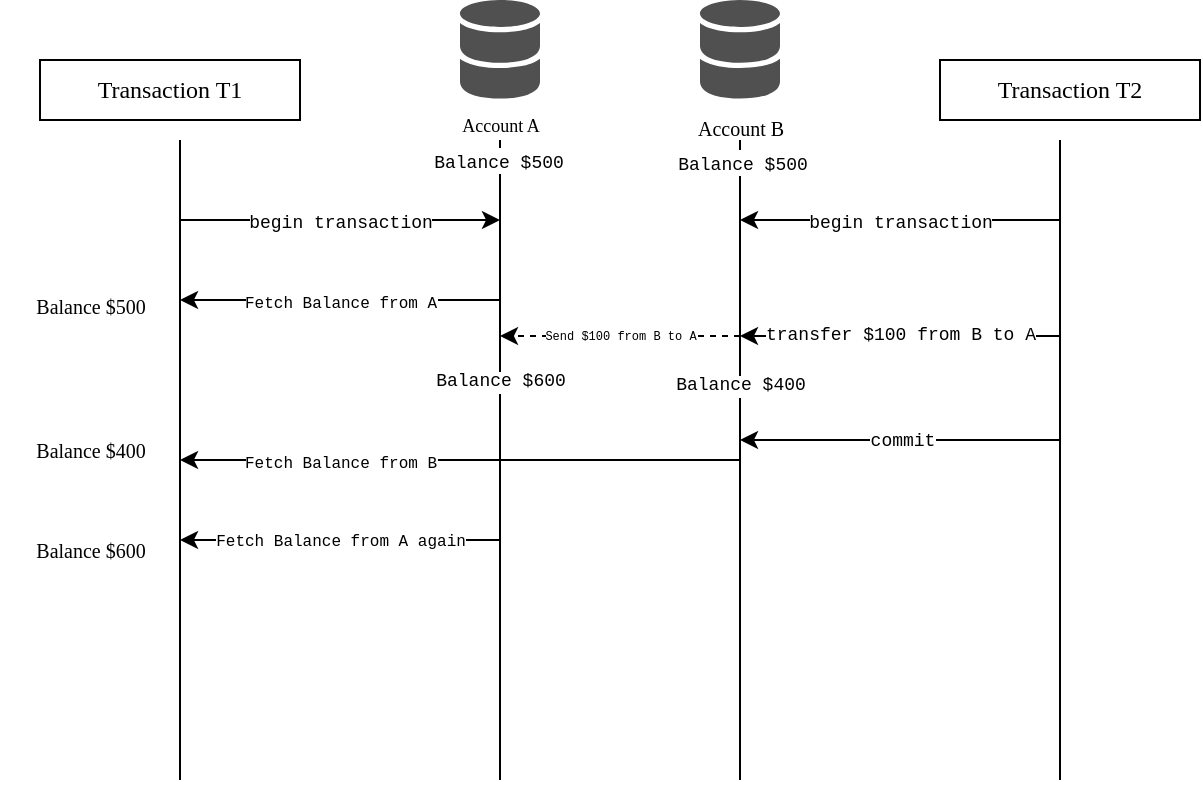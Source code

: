 <mxfile version="25.0.3">
  <diagram name="Page-1" id="4fR8Knwz0PV1LSwJ4ule">
    <mxGraphModel dx="1666" dy="570" grid="1" gridSize="10" guides="1" tooltips="1" connect="1" arrows="1" fold="1" page="1" pageScale="1" pageWidth="850" pageHeight="1100" math="0" shadow="0">
      <root>
        <mxCell id="0" />
        <mxCell id="1" parent="0" />
        <mxCell id="4bO4SZbr5IVygMqHIden-1" value="" style="endArrow=none;html=1;rounded=0;" parent="1" edge="1">
          <mxGeometry width="50" height="50" relative="1" as="geometry">
            <mxPoint x="200" y="600" as="sourcePoint" />
            <mxPoint x="200" y="280" as="targetPoint" />
          </mxGeometry>
        </mxCell>
        <mxCell id="4bO4SZbr5IVygMqHIden-42" value="&lt;font style=&quot;font-size: 9px;&quot; face=&quot;Courier New&quot;&gt;Balance $500&lt;/font&gt;" style="edgeLabel;html=1;align=center;verticalAlign=middle;resizable=0;points=[];" parent="4bO4SZbr5IVygMqHIden-1" vertex="1" connectable="0">
          <mxGeometry x="0.938" y="1" relative="1" as="geometry">
            <mxPoint as="offset" />
          </mxGeometry>
        </mxCell>
        <mxCell id="4bO4SZbr5IVygMqHIden-64" value="Balance $600" style="edgeLabel;html=1;align=center;verticalAlign=middle;resizable=0;points=[];fontFamily=Courier New;fontSize=9;" parent="4bO4SZbr5IVygMqHIden-1" vertex="1" connectable="0">
          <mxGeometry x="0.245" relative="1" as="geometry">
            <mxPoint as="offset" />
          </mxGeometry>
        </mxCell>
        <mxCell id="4bO4SZbr5IVygMqHIden-5" value="&lt;font style=&quot;font-size: 9px;&quot; face=&quot;Verdana&quot;&gt;Account A&lt;/font&gt;" style="sketch=0;shadow=0;dashed=0;html=1;strokeColor=none;fillColor=#505050;labelPosition=center;verticalLabelPosition=bottom;verticalAlign=top;outlineConnect=0;align=center;shape=mxgraph.office.databases.database_mini_2;fontSize=10;" parent="1" vertex="1">
          <mxGeometry x="180" y="210" width="40" height="50" as="geometry" />
        </mxCell>
        <mxCell id="4bO4SZbr5IVygMqHIden-40" value="" style="endArrow=none;html=1;rounded=0;" parent="1" edge="1">
          <mxGeometry width="50" height="50" relative="1" as="geometry">
            <mxPoint x="320" y="600" as="sourcePoint" />
            <mxPoint x="320" y="280" as="targetPoint" />
          </mxGeometry>
        </mxCell>
        <mxCell id="4bO4SZbr5IVygMqHIden-43" value="&lt;font style=&quot;font-size: 9px;&quot; face=&quot;Courier New&quot;&gt;Balance $500&lt;/font&gt;" style="edgeLabel;html=1;align=center;verticalAlign=middle;resizable=0;points=[];" parent="4bO4SZbr5IVygMqHIden-40" vertex="1" connectable="0">
          <mxGeometry x="0.932" y="-1" relative="1" as="geometry">
            <mxPoint as="offset" />
          </mxGeometry>
        </mxCell>
        <mxCell id="4bO4SZbr5IVygMqHIden-65" value="Balance $400" style="edgeLabel;html=1;align=center;verticalAlign=middle;resizable=0;points=[];fontFamily=Courier New;fontSize=9;" parent="4bO4SZbr5IVygMqHIden-40" vertex="1" connectable="0">
          <mxGeometry x="0.233" relative="1" as="geometry">
            <mxPoint as="offset" />
          </mxGeometry>
        </mxCell>
        <mxCell id="4bO4SZbr5IVygMqHIden-41" value="&lt;font face=&quot;Verdana&quot; style=&quot;font-size: 10px;&quot;&gt;Account B&lt;/font&gt;" style="sketch=0;shadow=0;dashed=0;html=1;strokeColor=none;fillColor=#505050;labelPosition=center;verticalLabelPosition=bottom;verticalAlign=top;outlineConnect=0;align=center;shape=mxgraph.office.databases.database_mini_2;" parent="1" vertex="1">
          <mxGeometry x="300" y="210" width="40" height="50" as="geometry" />
        </mxCell>
        <mxCell id="4bO4SZbr5IVygMqHIden-44" value="" style="endArrow=none;html=1;rounded=0;" parent="1" edge="1">
          <mxGeometry width="50" height="50" relative="1" as="geometry">
            <mxPoint x="40" y="600" as="sourcePoint" />
            <mxPoint x="40" y="280" as="targetPoint" />
          </mxGeometry>
        </mxCell>
        <mxCell id="4bO4SZbr5IVygMqHIden-45" value="" style="endArrow=none;html=1;rounded=0;" parent="1" edge="1">
          <mxGeometry width="50" height="50" relative="1" as="geometry">
            <mxPoint x="480" y="600" as="sourcePoint" />
            <mxPoint x="480" y="280" as="targetPoint" />
          </mxGeometry>
        </mxCell>
        <mxCell id="4bO4SZbr5IVygMqHIden-47" value="" style="endArrow=classic;html=1;rounded=0;" parent="1" edge="1">
          <mxGeometry width="50" height="50" relative="1" as="geometry">
            <mxPoint x="40" y="320" as="sourcePoint" />
            <mxPoint x="200" y="320" as="targetPoint" />
          </mxGeometry>
        </mxCell>
        <mxCell id="4bO4SZbr5IVygMqHIden-48" value="&lt;font style=&quot;font-size: 9px;&quot; face=&quot;Courier New&quot;&gt;begin transaction&lt;/font&gt;" style="edgeLabel;html=1;align=center;verticalAlign=middle;resizable=0;points=[];" parent="4bO4SZbr5IVygMqHIden-47" vertex="1" connectable="0">
          <mxGeometry relative="1" as="geometry">
            <mxPoint as="offset" />
          </mxGeometry>
        </mxCell>
        <mxCell id="4bO4SZbr5IVygMqHIden-49" value="" style="endArrow=classic;html=1;rounded=0;" parent="1" edge="1">
          <mxGeometry width="50" height="50" relative="1" as="geometry">
            <mxPoint x="200" y="360" as="sourcePoint" />
            <mxPoint x="40" y="360" as="targetPoint" />
          </mxGeometry>
        </mxCell>
        <mxCell id="4bO4SZbr5IVygMqHIden-50" value="&lt;font style=&quot;font-size: 8px;&quot; face=&quot;Courier New&quot;&gt;Fetch Balance from A&lt;br&gt;&lt;/font&gt;" style="edgeLabel;html=1;align=center;verticalAlign=middle;resizable=0;points=[];" parent="4bO4SZbr5IVygMqHIden-49" vertex="1" connectable="0">
          <mxGeometry relative="1" as="geometry">
            <mxPoint as="offset" />
          </mxGeometry>
        </mxCell>
        <mxCell id="4bO4SZbr5IVygMqHIden-51" value="&lt;font style=&quot;font-size: 10px;&quot; face=&quot;Verdana&quot;&gt;Balance $500&lt;/font&gt;" style="text;html=1;align=center;verticalAlign=middle;resizable=0;points=[];autosize=1;strokeColor=none;fillColor=none;" parent="1" vertex="1">
          <mxGeometry x="-50" y="348" width="90" height="30" as="geometry" />
        </mxCell>
        <mxCell id="4bO4SZbr5IVygMqHIden-54" value="" style="endArrow=classic;html=1;rounded=0;" parent="1" edge="1">
          <mxGeometry width="50" height="50" relative="1" as="geometry">
            <mxPoint x="480" y="320" as="sourcePoint" />
            <mxPoint x="320" y="320" as="targetPoint" />
          </mxGeometry>
        </mxCell>
        <mxCell id="4bO4SZbr5IVygMqHIden-55" value="&lt;font style=&quot;font-size: 9px;&quot; face=&quot;Courier New&quot;&gt;begin transaction&lt;/font&gt;" style="edgeLabel;html=1;align=center;verticalAlign=middle;resizable=0;points=[];" parent="4bO4SZbr5IVygMqHIden-54" vertex="1" connectable="0">
          <mxGeometry relative="1" as="geometry">
            <mxPoint as="offset" />
          </mxGeometry>
        </mxCell>
        <mxCell id="4bO4SZbr5IVygMqHIden-56" value="&lt;font face=&quot;Verdana&quot;&gt;Transaction T1&lt;/font&gt;" style="text;align=center;html=1;verticalAlign=middle;whiteSpace=wrap;rounded=0;fillColor=default;strokeColor=default;" parent="1" vertex="1">
          <mxGeometry x="-30" y="240" width="130" height="30" as="geometry" />
        </mxCell>
        <mxCell id="4bO4SZbr5IVygMqHIden-57" value="&lt;font face=&quot;Verdana&quot;&gt;Transaction T2&lt;/font&gt;" style="text;align=center;html=1;verticalAlign=middle;whiteSpace=wrap;rounded=0;fillColor=default;strokeColor=default;" parent="1" vertex="1">
          <mxGeometry x="420" y="240" width="130" height="30" as="geometry" />
        </mxCell>
        <mxCell id="4bO4SZbr5IVygMqHIden-58" value="" style="endArrow=classic;html=1;rounded=0;" parent="1" edge="1">
          <mxGeometry width="50" height="50" relative="1" as="geometry">
            <mxPoint x="480" y="378" as="sourcePoint" />
            <mxPoint x="320" y="378" as="targetPoint" />
          </mxGeometry>
        </mxCell>
        <mxCell id="4bO4SZbr5IVygMqHIden-59" value="transfer $100 from B to A" style="edgeLabel;html=1;align=center;verticalAlign=middle;resizable=0;points=[];fontFamily=Courier New;fontSize=9;" parent="4bO4SZbr5IVygMqHIden-58" vertex="1" connectable="0">
          <mxGeometry relative="1" as="geometry">
            <mxPoint as="offset" />
          </mxGeometry>
        </mxCell>
        <mxCell id="4bO4SZbr5IVygMqHIden-61" value="" style="endArrow=classic;html=1;rounded=0;dashed=1;" parent="1" edge="1">
          <mxGeometry width="50" height="50" relative="1" as="geometry">
            <mxPoint x="320" y="378" as="sourcePoint" />
            <mxPoint x="200" y="378" as="targetPoint" />
          </mxGeometry>
        </mxCell>
        <mxCell id="4bO4SZbr5IVygMqHIden-62" value="Send $100 from B to A" style="edgeLabel;html=1;align=center;verticalAlign=middle;resizable=0;points=[];fontFamily=Courier New;fontSize=6;" parent="4bO4SZbr5IVygMqHIden-61" vertex="1" connectable="0">
          <mxGeometry x="0.002" relative="1" as="geometry">
            <mxPoint as="offset" />
          </mxGeometry>
        </mxCell>
        <mxCell id="4bO4SZbr5IVygMqHIden-68" value="" style="endArrow=classic;html=1;rounded=0;" parent="1" edge="1">
          <mxGeometry width="50" height="50" relative="1" as="geometry">
            <mxPoint x="320" y="440" as="sourcePoint" />
            <mxPoint x="40" y="440" as="targetPoint" />
          </mxGeometry>
        </mxCell>
        <mxCell id="4bO4SZbr5IVygMqHIden-69" value="&lt;font style=&quot;font-size: 8px;&quot; face=&quot;Courier New&quot;&gt;Fetch Balance from B&lt;/font&gt;" style="edgeLabel;html=1;align=center;verticalAlign=middle;resizable=0;points=[];fontSize=10;" parent="4bO4SZbr5IVygMqHIden-68" vertex="1" connectable="0">
          <mxGeometry x="0.602" y="-2" relative="1" as="geometry">
            <mxPoint x="24" y="2" as="offset" />
          </mxGeometry>
        </mxCell>
        <mxCell id="4bO4SZbr5IVygMqHIden-70" value="&lt;font style=&quot;font-size: 10px;&quot; face=&quot;Verdana&quot;&gt;Balance $400&lt;/font&gt;" style="text;html=1;align=center;verticalAlign=middle;resizable=0;points=[];autosize=1;strokeColor=none;fillColor=none;" parent="1" vertex="1">
          <mxGeometry x="-50" y="420" width="90" height="30" as="geometry" />
        </mxCell>
        <mxCell id="2ohPTDW-DqrYTsud0PcT-1" value="" style="endArrow=classic;html=1;rounded=0;fontFamily=Courier New;fontSize=10;" edge="1" parent="1">
          <mxGeometry width="50" height="50" relative="1" as="geometry">
            <mxPoint x="200" y="480" as="sourcePoint" />
            <mxPoint x="40" y="480" as="targetPoint" />
          </mxGeometry>
        </mxCell>
        <mxCell id="2ohPTDW-DqrYTsud0PcT-4" value="&lt;font style=&quot;font-size: 8px;&quot; face=&quot;Courier New&quot;&gt;Fetch Balance from A again&lt;/font&gt;" style="edgeLabel;html=1;align=center;verticalAlign=middle;resizable=0;points=[];" vertex="1" connectable="0" parent="2ohPTDW-DqrYTsud0PcT-1">
          <mxGeometry x="-0.328" y="-1" relative="1" as="geometry">
            <mxPoint x="-26" as="offset" />
          </mxGeometry>
        </mxCell>
        <mxCell id="2ohPTDW-DqrYTsud0PcT-5" value="&lt;font style=&quot;font-size: 10px;&quot; face=&quot;Verdana&quot;&gt;Balance $600&lt;/font&gt;" style="text;html=1;align=center;verticalAlign=middle;resizable=0;points=[];autosize=1;strokeColor=none;fillColor=none;" vertex="1" parent="1">
          <mxGeometry x="-50" y="470" width="90" height="30" as="geometry" />
        </mxCell>
        <mxCell id="2ohPTDW-DqrYTsud0PcT-7" value="" style="endArrow=classic;html=1;rounded=0;" edge="1" parent="1">
          <mxGeometry width="50" height="50" relative="1" as="geometry">
            <mxPoint x="480" y="430" as="sourcePoint" />
            <mxPoint x="320" y="430" as="targetPoint" />
          </mxGeometry>
        </mxCell>
        <mxCell id="2ohPTDW-DqrYTsud0PcT-8" value="&lt;font face=&quot;Courier New&quot; style=&quot;font-size: 9px;&quot;&gt;commit&lt;/font&gt;" style="edgeLabel;html=1;align=center;verticalAlign=middle;resizable=0;points=[];" vertex="1" connectable="0" parent="2ohPTDW-DqrYTsud0PcT-7">
          <mxGeometry x="0.357" y="-1" relative="1" as="geometry">
            <mxPoint x="29" as="offset" />
          </mxGeometry>
        </mxCell>
      </root>
    </mxGraphModel>
  </diagram>
</mxfile>

